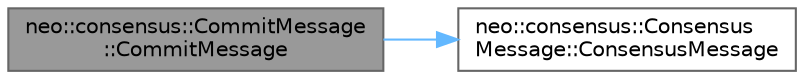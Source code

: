 digraph "neo::consensus::CommitMessage::CommitMessage"
{
 // LATEX_PDF_SIZE
  bgcolor="transparent";
  edge [fontname=Helvetica,fontsize=10,labelfontname=Helvetica,labelfontsize=10];
  node [fontname=Helvetica,fontsize=10,shape=box,height=0.2,width=0.4];
  rankdir="LR";
  Node1 [id="Node000001",label="neo::consensus::CommitMessage\l::CommitMessage",height=0.2,width=0.4,color="gray40", fillcolor="grey60", style="filled", fontcolor="black",tooltip=" "];
  Node1 -> Node2 [id="edge1_Node000001_Node000002",color="steelblue1",style="solid",tooltip=" "];
  Node2 [id="Node000002",label="neo::consensus::Consensus\lMessage::ConsensusMessage",height=0.2,width=0.4,color="grey40", fillcolor="white", style="filled",URL="$classneo_1_1consensus_1_1_consensus_message.html#aa1131ea96e3bd9f8a9760f6b4ccbdb99",tooltip=" "];
}
